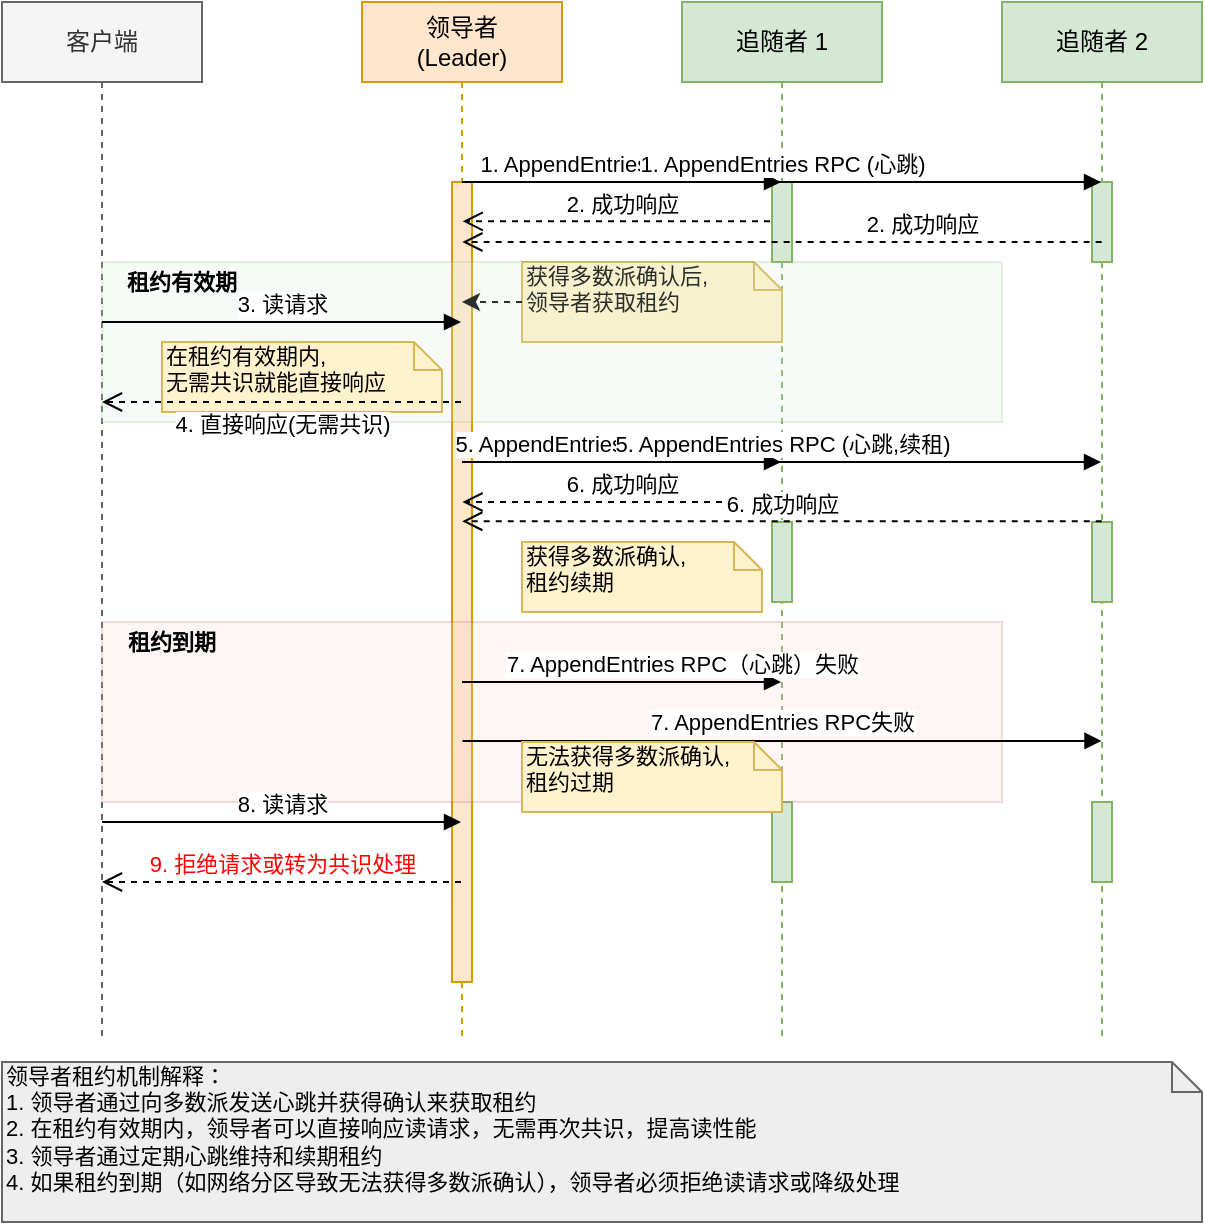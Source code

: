 <mxfile version="27.0.6">
  <diagram name="领导者租约时序图" id="us6oxifnReez4EoMnk5i">
    <mxGraphModel dx="929" dy="-533" grid="1" gridSize="10" guides="1" tooltips="1" connect="1" arrows="1" fold="1" page="1" pageScale="1" pageWidth="850" pageHeight="1100" math="0" shadow="0">
      <root>
        <mxCell id="0" />
        <mxCell id="1" parent="0" />
        <mxCell id="RpkAgLOPzhrfQ40RdnY4-48" value="客户端" style="shape=umlLifeline;perimeter=lifelinePerimeter;whiteSpace=wrap;html=1;container=1;collapsible=0;recursiveResize=0;outlineConnect=0;fontSize=12;fillColor=#f5f5f5;fontColor=#333333;strokeColor=#666666;" vertex="1" parent="1">
          <mxGeometry x="730" y="1140" width="100" height="520" as="geometry" />
        </mxCell>
        <mxCell id="RpkAgLOPzhrfQ40RdnY4-49" value="领导者&#xa;(Leader)" style="shape=umlLifeline;perimeter=lifelinePerimeter;whiteSpace=wrap;html=1;container=1;collapsible=0;recursiveResize=0;outlineConnect=0;fontSize=12;fillColor=#ffe6cc;strokeColor=#d79b00;" vertex="1" parent="1">
          <mxGeometry x="910" y="1140" width="100" height="520" as="geometry" />
        </mxCell>
        <mxCell id="RpkAgLOPzhrfQ40RdnY4-50" value="" style="html=1;points=[];perimeter=orthogonalPerimeter;fillColor=#ffe6cc;strokeColor=#d79b00;" vertex="1" parent="RpkAgLOPzhrfQ40RdnY4-49">
          <mxGeometry x="45" y="90" width="10" height="400" as="geometry" />
        </mxCell>
        <mxCell id="RpkAgLOPzhrfQ40RdnY4-61" value="2. 成功响应" style="html=1;verticalAlign=bottom;endArrow=open;dashed=1;endSize=8;fontSize=11;" edge="1" parent="RpkAgLOPzhrfQ40RdnY4-49">
          <mxGeometry relative="1" as="geometry">
            <mxPoint x="210" y="109.68" as="sourcePoint" />
            <mxPoint x="50.355" y="109.68" as="targetPoint" />
            <Array as="points">
              <mxPoint x="120.5" y="109.68" />
            </Array>
          </mxGeometry>
        </mxCell>
        <mxCell id="RpkAgLOPzhrfQ40RdnY4-51" value="追随者 1" style="shape=umlLifeline;perimeter=lifelinePerimeter;whiteSpace=wrap;html=1;container=1;collapsible=0;recursiveResize=0;outlineConnect=0;fontSize=12;fillColor=#d5e8d4;strokeColor=#82b366;" vertex="1" parent="1">
          <mxGeometry x="1070" y="1140" width="100" height="520" as="geometry" />
        </mxCell>
        <mxCell id="RpkAgLOPzhrfQ40RdnY4-52" value="" style="html=1;points=[];perimeter=orthogonalPerimeter;fillColor=#d5e8d4;strokeColor=#82b366;" vertex="1" parent="RpkAgLOPzhrfQ40RdnY4-51">
          <mxGeometry x="45" y="90" width="10" height="40" as="geometry" />
        </mxCell>
        <mxCell id="RpkAgLOPzhrfQ40RdnY4-53" value="" style="html=1;points=[];perimeter=orthogonalPerimeter;fillColor=#d5e8d4;strokeColor=#82b366;" vertex="1" parent="RpkAgLOPzhrfQ40RdnY4-51">
          <mxGeometry x="45" y="260" width="10" height="40" as="geometry" />
        </mxCell>
        <mxCell id="RpkAgLOPzhrfQ40RdnY4-54" value="" style="html=1;points=[];perimeter=orthogonalPerimeter;fillColor=#d5e8d4;strokeColor=#82b366;" vertex="1" parent="RpkAgLOPzhrfQ40RdnY4-51">
          <mxGeometry x="45" y="400" width="10" height="40" as="geometry" />
        </mxCell>
        <mxCell id="RpkAgLOPzhrfQ40RdnY4-55" value="追随者 2" style="shape=umlLifeline;perimeter=lifelinePerimeter;whiteSpace=wrap;html=1;container=1;collapsible=0;recursiveResize=0;outlineConnect=0;fontSize=12;fillColor=#d5e8d4;strokeColor=#82b366;" vertex="1" parent="1">
          <mxGeometry x="1230" y="1140" width="100" height="520" as="geometry" />
        </mxCell>
        <mxCell id="RpkAgLOPzhrfQ40RdnY4-56" value="" style="html=1;points=[];perimeter=orthogonalPerimeter;fillColor=#d5e8d4;strokeColor=#82b366;" vertex="1" parent="RpkAgLOPzhrfQ40RdnY4-55">
          <mxGeometry x="45" y="90" width="10" height="40" as="geometry" />
        </mxCell>
        <mxCell id="RpkAgLOPzhrfQ40RdnY4-57" value="" style="html=1;points=[];perimeter=orthogonalPerimeter;fillColor=#d5e8d4;strokeColor=#82b366;" vertex="1" parent="RpkAgLOPzhrfQ40RdnY4-55">
          <mxGeometry x="45" y="260" width="10" height="40" as="geometry" />
        </mxCell>
        <mxCell id="RpkAgLOPzhrfQ40RdnY4-58" value="" style="html=1;points=[];perimeter=orthogonalPerimeter;fillColor=#d5e8d4;strokeColor=#82b366;" vertex="1" parent="RpkAgLOPzhrfQ40RdnY4-55">
          <mxGeometry x="45" y="400" width="10" height="40" as="geometry" />
        </mxCell>
        <mxCell id="RpkAgLOPzhrfQ40RdnY4-59" value="1. AppendEntries RPC (心跳)" style="html=1;verticalAlign=bottom;endArrow=block;fontSize=11;" edge="1" parent="1" source="RpkAgLOPzhrfQ40RdnY4-49" target="RpkAgLOPzhrfQ40RdnY4-51">
          <mxGeometry width="80" relative="1" as="geometry">
            <mxPoint x="970" y="1230" as="sourcePoint" />
            <mxPoint x="1050" y="1230" as="targetPoint" />
            <Array as="points">
              <mxPoint x="1030" y="1230" />
            </Array>
          </mxGeometry>
        </mxCell>
        <mxCell id="RpkAgLOPzhrfQ40RdnY4-60" value="1. AppendEntries RPC (心跳)" style="html=1;verticalAlign=bottom;endArrow=block;fontSize=11;" edge="1" parent="1" source="RpkAgLOPzhrfQ40RdnY4-49" target="RpkAgLOPzhrfQ40RdnY4-55">
          <mxGeometry width="80" relative="1" as="geometry">
            <mxPoint x="970" y="1230" as="sourcePoint" />
            <mxPoint x="1050" y="1230" as="targetPoint" />
            <Array as="points">
              <mxPoint x="1080" y="1230" />
            </Array>
          </mxGeometry>
        </mxCell>
        <mxCell id="RpkAgLOPzhrfQ40RdnY4-62" value="2. 成功响应" style="html=1;verticalAlign=bottom;endArrow=open;dashed=1;endSize=8;fontSize=11;" edge="1" parent="1">
          <mxGeometry x="-0.438" relative="1" as="geometry">
            <mxPoint x="1279.82" y="1260.0" as="sourcePoint" />
            <mxPoint x="960.175" y="1260.0" as="targetPoint" />
            <Array as="points">
              <mxPoint x="1080.32" y="1260" />
            </Array>
            <mxPoint as="offset" />
          </mxGeometry>
        </mxCell>
        <mxCell id="RpkAgLOPzhrfQ40RdnY4-63" value="获得多数派确认后,&#xa;领导者获取租约" style="shape=note;whiteSpace=wrap;html=1;size=14;verticalAlign=top;align=left;spacingTop=-6;fontSize=11;fillColor=#fff2cc;strokeColor=#d6b656;" vertex="1" parent="1">
          <mxGeometry x="990" y="1270" width="130" height="40" as="geometry" />
        </mxCell>
        <mxCell id="RpkAgLOPzhrfQ40RdnY4-64" style="edgeStyle=orthogonalEdgeStyle;rounded=0;orthogonalLoop=1;jettySize=auto;html=1;dashed=1;fontSize=11;" edge="1" parent="1" source="RpkAgLOPzhrfQ40RdnY4-63" target="RpkAgLOPzhrfQ40RdnY4-49">
          <mxGeometry relative="1" as="geometry">
            <Array as="points">
              <mxPoint x="960" y="1290" />
            </Array>
          </mxGeometry>
        </mxCell>
        <mxCell id="RpkAgLOPzhrfQ40RdnY4-65" value="" style="rounded=0;whiteSpace=wrap;html=1;fillColor=#d5e8d4;strokeColor=#82b366;opacity=20;" vertex="1" parent="1">
          <mxGeometry x="780" y="1270" width="450" height="80" as="geometry" />
        </mxCell>
        <mxCell id="RpkAgLOPzhrfQ40RdnY4-66" value="租约有效期" style="text;html=1;strokeColor=none;fillColor=none;align=center;verticalAlign=middle;whiteSpace=wrap;rounded=0;fontSize=11;fontStyle=1" vertex="1" parent="1">
          <mxGeometry x="780" y="1270" width="80" height="20" as="geometry" />
        </mxCell>
        <mxCell id="RpkAgLOPzhrfQ40RdnY4-67" value="3. 读请求" style="html=1;verticalAlign=bottom;endArrow=block;fontSize=11;" edge="1" parent="1" source="RpkAgLOPzhrfQ40RdnY4-48" target="RpkAgLOPzhrfQ40RdnY4-49">
          <mxGeometry width="80" relative="1" as="geometry">
            <mxPoint x="780" y="1300" as="sourcePoint" />
            <mxPoint x="860" y="1300" as="targetPoint" />
            <Array as="points">
              <mxPoint x="830" y="1300" />
            </Array>
          </mxGeometry>
        </mxCell>
        <mxCell id="RpkAgLOPzhrfQ40RdnY4-68" value="在租约有效期内,&#xa;无需共识就能直接响应" style="shape=note;whiteSpace=wrap;html=1;size=14;verticalAlign=top;align=left;spacingTop=-6;fontSize=11;fillColor=#fff2cc;strokeColor=#d6b656;" vertex="1" parent="1">
          <mxGeometry x="810" y="1310" width="140" height="35" as="geometry" />
        </mxCell>
        <mxCell id="RpkAgLOPzhrfQ40RdnY4-69" value="4. 直接响应(无需共识)" style="html=1;verticalAlign=bottom;endArrow=open;dashed=1;endSize=8;fontSize=11;" edge="1" parent="1" source="RpkAgLOPzhrfQ40RdnY4-49" target="RpkAgLOPzhrfQ40RdnY4-48">
          <mxGeometry x="-0.003" y="20" relative="1" as="geometry">
            <mxPoint x="860" y="1330" as="sourcePoint" />
            <mxPoint x="780" y="1330" as="targetPoint" />
            <Array as="points">
              <mxPoint x="830" y="1340" />
            </Array>
            <mxPoint as="offset" />
          </mxGeometry>
        </mxCell>
        <mxCell id="RpkAgLOPzhrfQ40RdnY4-70" value="5. AppendEntries RPC (心跳,续租)" style="html=1;verticalAlign=bottom;endArrow=block;fontSize=11;" edge="1" parent="1" source="RpkAgLOPzhrfQ40RdnY4-49" target="RpkAgLOPzhrfQ40RdnY4-51">
          <mxGeometry width="80" relative="1" as="geometry">
            <mxPoint x="970" y="1370" as="sourcePoint" />
            <mxPoint x="1050" y="1370" as="targetPoint" />
            <Array as="points">
              <mxPoint x="1030" y="1370" />
            </Array>
          </mxGeometry>
        </mxCell>
        <mxCell id="RpkAgLOPzhrfQ40RdnY4-71" value="5. AppendEntries RPC (心跳,续租)" style="html=1;verticalAlign=bottom;endArrow=block;fontSize=11;" edge="1" parent="1" source="RpkAgLOPzhrfQ40RdnY4-49" target="RpkAgLOPzhrfQ40RdnY4-55">
          <mxGeometry width="80" relative="1" as="geometry">
            <mxPoint x="970" y="1370" as="sourcePoint" />
            <mxPoint x="1050" y="1370" as="targetPoint" />
            <Array as="points">
              <mxPoint x="1080" y="1370" />
            </Array>
          </mxGeometry>
        </mxCell>
        <mxCell id="RpkAgLOPzhrfQ40RdnY4-72" value="6. 成功响应" style="html=1;verticalAlign=bottom;endArrow=open;dashed=1;endSize=8;fontSize=11;" edge="1" parent="1">
          <mxGeometry x="0.001" relative="1" as="geometry">
            <mxPoint x="1120" y="1390.0" as="sourcePoint" />
            <mxPoint x="960.231" y="1390.0" as="targetPoint" />
            <Array as="points">
              <mxPoint x="1030.5" y="1390" />
            </Array>
            <mxPoint as="offset" />
          </mxGeometry>
        </mxCell>
        <mxCell id="RpkAgLOPzhrfQ40RdnY4-73" value="6. 成功响应" style="html=1;verticalAlign=bottom;endArrow=open;dashed=1;endSize=8;fontSize=11;" edge="1" parent="1">
          <mxGeometry relative="1" as="geometry">
            <mxPoint x="1279.88" y="1399.62" as="sourcePoint" />
            <mxPoint x="960.111" y="1399.62" as="targetPoint" />
            <Array as="points">
              <mxPoint x="1080.38" y="1399.62" />
            </Array>
          </mxGeometry>
        </mxCell>
        <mxCell id="RpkAgLOPzhrfQ40RdnY4-74" value="获得多数派确认,&#xa;租约续期" style="shape=note;whiteSpace=wrap;html=1;size=14;verticalAlign=top;align=left;spacingTop=-6;fontSize=11;fillColor=#fff2cc;strokeColor=#d6b656;" vertex="1" parent="1">
          <mxGeometry x="990" y="1410" width="120" height="35" as="geometry" />
        </mxCell>
        <mxCell id="RpkAgLOPzhrfQ40RdnY4-75" value="" style="rounded=0;whiteSpace=wrap;html=1;fillColor=#f8cecc;strokeColor=#b85450;opacity=20;" vertex="1" parent="1">
          <mxGeometry x="780" y="1450" width="450" height="90" as="geometry" />
        </mxCell>
        <mxCell id="RpkAgLOPzhrfQ40RdnY4-76" value="租约到期" style="text;html=1;strokeColor=none;fillColor=none;align=center;verticalAlign=middle;whiteSpace=wrap;rounded=0;fontSize=11;fontStyle=1" vertex="1" parent="1">
          <mxGeometry x="780" y="1450" width="70" height="20" as="geometry" />
        </mxCell>
        <mxCell id="RpkAgLOPzhrfQ40RdnY4-77" value="7. AppendEntries RPC（心跳）失败" style="html=1;verticalAlign=bottom;endArrow=block;fontSize=11;" edge="1" parent="1" source="RpkAgLOPzhrfQ40RdnY4-49" target="RpkAgLOPzhrfQ40RdnY4-51">
          <mxGeometry x="0.38" width="80" relative="1" as="geometry">
            <mxPoint x="970" y="1490" as="sourcePoint" />
            <mxPoint x="1050" y="1490" as="targetPoint" />
            <Array as="points">
              <mxPoint x="1030" y="1480" />
            </Array>
            <mxPoint as="offset" />
          </mxGeometry>
        </mxCell>
        <mxCell id="RpkAgLOPzhrfQ40RdnY4-78" value="7. AppendEntries RPC失败" style="html=1;verticalAlign=bottom;endArrow=block;fontSize=11;" edge="1" parent="1">
          <mxGeometry width="80" relative="1" as="geometry">
            <mxPoint x="960.229" y="1509.46" as="sourcePoint" />
            <mxPoint x="1279.77" y="1509.46" as="targetPoint" />
            <Array as="points">
              <mxPoint x="1080.27" y="1509.46" />
            </Array>
          </mxGeometry>
        </mxCell>
        <mxCell id="RpkAgLOPzhrfQ40RdnY4-79" value="无法获得多数派确认,&#xa;租约过期" style="shape=note;whiteSpace=wrap;html=1;size=14;verticalAlign=top;align=left;spacingTop=-6;fontSize=11;fillColor=#fff2cc;strokeColor=#d6b656;" vertex="1" parent="1">
          <mxGeometry x="990" y="1510" width="130" height="35" as="geometry" />
        </mxCell>
        <mxCell id="RpkAgLOPzhrfQ40RdnY4-80" value="8. 读请求" style="html=1;verticalAlign=bottom;endArrow=block;fontSize=11;" edge="1" parent="1" source="RpkAgLOPzhrfQ40RdnY4-48" target="RpkAgLOPzhrfQ40RdnY4-49">
          <mxGeometry width="80" relative="1" as="geometry">
            <mxPoint x="780" y="1540" as="sourcePoint" />
            <mxPoint x="860" y="1540" as="targetPoint" />
            <Array as="points">
              <mxPoint x="830" y="1550" />
            </Array>
          </mxGeometry>
        </mxCell>
        <mxCell id="RpkAgLOPzhrfQ40RdnY4-81" value="9. 拒绝请求或转为共识处理" style="html=1;verticalAlign=bottom;endArrow=open;dashed=1;endSize=8;fontColor=#ff0000;fontSize=11;" edge="1" parent="1" source="RpkAgLOPzhrfQ40RdnY4-49" target="RpkAgLOPzhrfQ40RdnY4-48">
          <mxGeometry relative="1" as="geometry">
            <mxPoint x="860" y="1580" as="sourcePoint" />
            <mxPoint x="780" y="1580" as="targetPoint" />
            <Array as="points">
              <mxPoint x="830" y="1580" />
            </Array>
          </mxGeometry>
        </mxCell>
        <mxCell id="RpkAgLOPzhrfQ40RdnY4-82" value="领导者租约机制解释：&#xa;1. 领导者通过向多数派发送心跳并获得确认来获取租约&#xa;2. 在租约有效期内，领导者可以直接响应读请求，无需再次共识，提高读性能&#xa;3. 领导者通过定期心跳维持和续期租约&#xa;4. 如果租约到期（如网络分区导致无法获得多数派确认），领导者必须拒绝读请求或降级处理" style="shape=note;whiteSpace=wrap;html=1;size=15;verticalAlign=top;align=left;spacingTop=-6;fontSize=11;fillColor=#eeeeee;strokeColor=#666666;" vertex="1" parent="1">
          <mxGeometry x="730" y="1670" width="600" height="80" as="geometry" />
        </mxCell>
      </root>
    </mxGraphModel>
  </diagram>
</mxfile>
